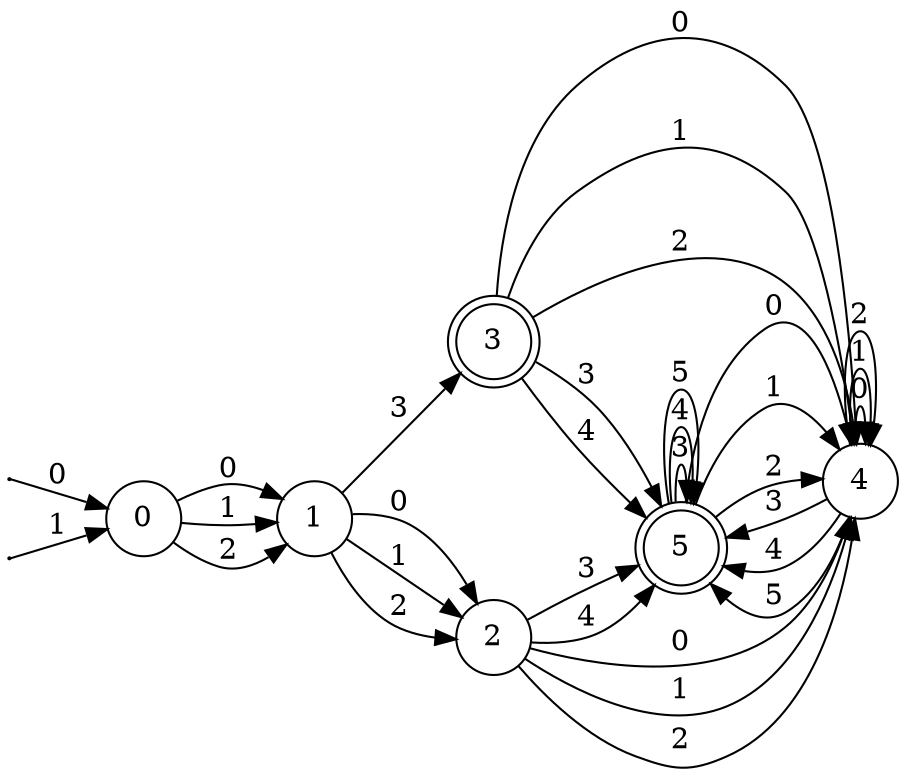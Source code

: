 digraph DFA {
	rankdir = LR
	node [shape="circle"]
	3 [shape="doublecircle"]
	5 [shape="doublecircle"]
	init0[label="" width="0.01"];
	init0 -> 0 [label="0"]
	init1[label="" width="0.01"];
	init1 -> 0 [label="1"]
	0 -> 1 [label="0"]
	0 -> 1 [label="1"]
	0 -> 1 [label="2"]
	1 -> 2 [label="0"]
	1 -> 2 [label="1"]
	1 -> 2 [label="2"]
	1 -> 3 [label="3"]
	2 -> 4 [label="0"]
	2 -> 4 [label="1"]
	2 -> 4 [label="2"]
	2 -> 5 [label="3"]
	2 -> 5 [label="4"]
	3 -> 4 [label="0"]
	3 -> 4 [label="1"]
	3 -> 4 [label="2"]
	3 -> 5 [label="3"]
	3 -> 5 [label="4"]
	4 -> 4 [label="0"]
	4 -> 4 [label="1"]
	4 -> 4 [label="2"]
	4 -> 5 [label="3"]
	4 -> 5 [label="4"]
	4 -> 5 [label="5"]
	5 -> 4 [label="0"]
	5 -> 4 [label="1"]
	5 -> 4 [label="2"]
	5 -> 5 [label="3"]
	5 -> 5 [label="4"]
	5 -> 5 [label="5"]
}
